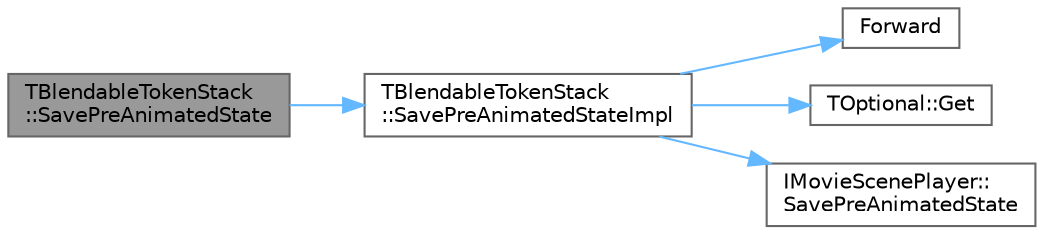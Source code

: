 digraph "TBlendableTokenStack::SavePreAnimatedState"
{
 // INTERACTIVE_SVG=YES
 // LATEX_PDF_SIZE
  bgcolor="transparent";
  edge [fontname=Helvetica,fontsize=10,labelfontname=Helvetica,labelfontsize=10];
  node [fontname=Helvetica,fontsize=10,shape=box,height=0.2,width=0.4];
  rankdir="LR";
  Node1 [id="Node000001",label="TBlendableTokenStack\l::SavePreAnimatedState",height=0.2,width=0.4,color="gray40", fillcolor="grey60", style="filled", fontcolor="black",tooltip="Helper function for saving pre-animated state for all entites that want RestoreState and relate to th..."];
  Node1 -> Node2 [id="edge1_Node000001_Node000002",color="steelblue1",style="solid",tooltip=" "];
  Node2 [id="Node000002",label="TBlendableTokenStack\l::SavePreAnimatedStateImpl",height=0.2,width=0.4,color="grey40", fillcolor="white", style="filled",URL="$dd/d62/structTBlendableTokenStack.html#a943c9ee3dec6f8d2f4ca88a4b22d94d2",tooltip=" "];
  Node2 -> Node3 [id="edge2_Node000002_Node000003",color="steelblue1",style="solid",tooltip=" "];
  Node3 [id="Node000003",label="Forward",height=0.2,width=0.4,color="grey40", fillcolor="white", style="filled",URL="$d4/d24/UnrealTemplate_8h.html#a68f280c1d561a8899a1e9e3ea8405d00",tooltip="Forward will cast a reference to an rvalue reference."];
  Node2 -> Node4 [id="edge3_Node000002_Node000004",color="steelblue1",style="solid",tooltip=" "];
  Node4 [id="Node000004",label="TOptional::Get",height=0.2,width=0.4,color="grey40", fillcolor="white", style="filled",URL="$d7/d70/structTOptional.html#ae27729b271e4444e0ea817c19e367411",tooltip=" "];
  Node2 -> Node5 [id="edge4_Node000002_Node000005",color="steelblue1",style="solid",tooltip=" "];
  Node5 [id="Node000005",label="IMovieScenePlayer::\lSavePreAnimatedState",height=0.2,width=0.4,color="grey40", fillcolor="white", style="filled",URL="$dc/d16/classIMovieScenePlayer.html#aa806ed427772174c40f54ac5b0f1316a",tooltip="Attempt to save specific state for the specified token state before it animates an object."];
}

